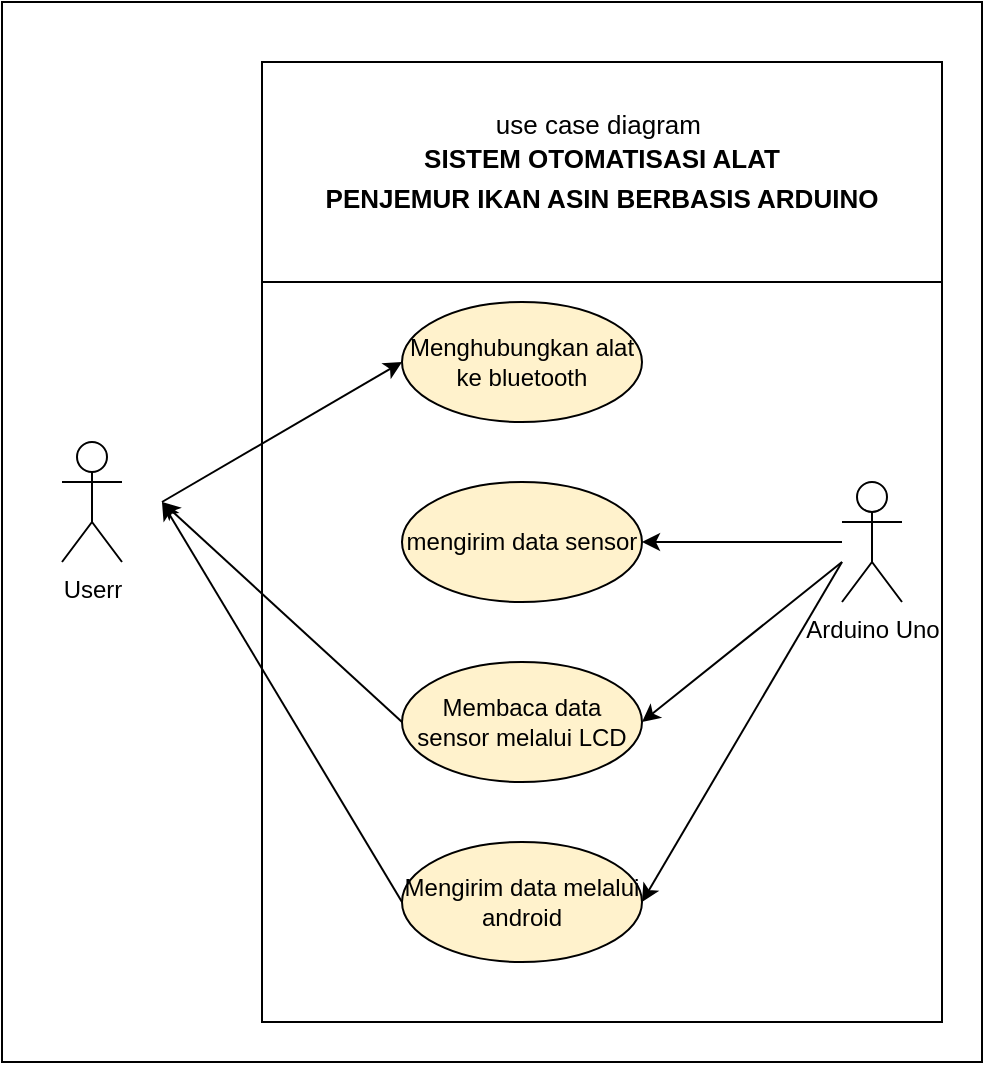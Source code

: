 <mxfile version="14.7.4" type="github">
  <diagram id="c0w3LG_GEWhb0oFGmLNv" name="Page-1">
    <mxGraphModel dx="1021" dy="579" grid="1" gridSize="10" guides="1" tooltips="1" connect="1" arrows="1" fold="1" page="1" pageScale="1" pageWidth="827" pageHeight="1169" math="0" shadow="0">
      <root>
        <mxCell id="0" />
        <mxCell id="1" parent="0" />
        <mxCell id="qmF7-Bl5wFrc3c5ChrHK-14" value="" style="rounded=0;whiteSpace=wrap;html=1;strokeColor=#000000;" parent="1" vertex="1">
          <mxGeometry x="190" y="40" width="490" height="530" as="geometry" />
        </mxCell>
        <mxCell id="qmF7-Bl5wFrc3c5ChrHK-11" value="" style="rounded=0;whiteSpace=wrap;html=1;strokeColor=#000000;" parent="1" vertex="1">
          <mxGeometry x="320" y="70" width="340" height="480" as="geometry" />
        </mxCell>
        <mxCell id="qmF7-Bl5wFrc3c5ChrHK-1" value="Menghubungkan alat ke bluetooth" style="ellipse;whiteSpace=wrap;html=1;fillColor=#fff2cc;" parent="1" vertex="1">
          <mxGeometry x="390" y="190" width="120" height="60" as="geometry" />
        </mxCell>
        <mxCell id="qmF7-Bl5wFrc3c5ChrHK-2" value="mengirim data sensor" style="ellipse;whiteSpace=wrap;html=1;fillColor=#fff2cc;" parent="1" vertex="1">
          <mxGeometry x="390" y="280" width="120" height="60" as="geometry" />
        </mxCell>
        <mxCell id="qmF7-Bl5wFrc3c5ChrHK-3" value="Membaca data sensor melalui LCD" style="ellipse;whiteSpace=wrap;html=1;fillColor=#fff2cc;" parent="1" vertex="1">
          <mxGeometry x="390" y="370" width="120" height="60" as="geometry" />
        </mxCell>
        <mxCell id="qmF7-Bl5wFrc3c5ChrHK-4" value="Userr" style="shape=umlActor;verticalLabelPosition=bottom;verticalAlign=top;html=1;outlineConnect=0;strokeColor=#000000;" parent="1" vertex="1">
          <mxGeometry x="220" y="260" width="30" height="60" as="geometry" />
        </mxCell>
        <mxCell id="qmF7-Bl5wFrc3c5ChrHK-5" value="Arduino Uno" style="shape=umlActor;verticalLabelPosition=bottom;verticalAlign=top;html=1;outlineConnect=0;strokeColor=#000000;" parent="1" vertex="1">
          <mxGeometry x="610" y="280" width="30" height="60" as="geometry" />
        </mxCell>
        <mxCell id="qmF7-Bl5wFrc3c5ChrHK-7" value="" style="endArrow=classic;html=1;entryX=0;entryY=0.5;entryDx=0;entryDy=0;" parent="1" target="qmF7-Bl5wFrc3c5ChrHK-1" edge="1">
          <mxGeometry width="50" height="50" relative="1" as="geometry">
            <mxPoint x="270" y="290" as="sourcePoint" />
            <mxPoint x="440" y="230" as="targetPoint" />
          </mxGeometry>
        </mxCell>
        <mxCell id="qmF7-Bl5wFrc3c5ChrHK-9" value="" style="endArrow=classic;html=1;entryX=1;entryY=0.5;entryDx=0;entryDy=0;" parent="1" source="qmF7-Bl5wFrc3c5ChrHK-5" target="qmF7-Bl5wFrc3c5ChrHK-2" edge="1">
          <mxGeometry width="50" height="50" relative="1" as="geometry">
            <mxPoint x="390" y="280" as="sourcePoint" />
            <mxPoint x="440" y="230" as="targetPoint" />
          </mxGeometry>
        </mxCell>
        <mxCell id="qmF7-Bl5wFrc3c5ChrHK-10" value="" style="endArrow=classic;html=1;exitX=0;exitY=0.5;exitDx=0;exitDy=0;" parent="1" source="qmF7-Bl5wFrc3c5ChrHK-3" edge="1">
          <mxGeometry width="50" height="50" relative="1" as="geometry">
            <mxPoint x="390" y="280" as="sourcePoint" />
            <mxPoint x="270" y="290" as="targetPoint" />
          </mxGeometry>
        </mxCell>
        <mxCell id="qmF7-Bl5wFrc3c5ChrHK-12" value="&lt;font style=&quot;font-size: 13px&quot;&gt;use case diagram&amp;nbsp;&lt;/font&gt;&lt;h1 align=&quot;center&quot; style=&quot;margin-top: 0cm ; line-height: 150% ; font-size: 13px&quot;&gt;&lt;span style=&quot;line-height: 150%&quot;&gt;&lt;font style=&quot;font-size: 13px&quot;&gt;SISTEM OTOMATISASI ALAT&lt;br&gt;PENJEMUR IKAN ASIN BERBASIS ARDUINO&lt;/font&gt;&lt;/span&gt;&lt;/h1&gt;" style="rounded=0;whiteSpace=wrap;html=1;strokeColor=#000000;" parent="1" vertex="1">
          <mxGeometry x="320" y="70" width="340" height="110" as="geometry" />
        </mxCell>
        <mxCell id="zFQN5-aGdfGuJyuEO0Wj-1" value="" style="endArrow=classic;html=1;entryX=1;entryY=0.5;entryDx=0;entryDy=0;" parent="1" target="qmF7-Bl5wFrc3c5ChrHK-3" edge="1">
          <mxGeometry width="50" height="50" relative="1" as="geometry">
            <mxPoint x="610" y="320" as="sourcePoint" />
            <mxPoint x="440" y="230" as="targetPoint" />
          </mxGeometry>
        </mxCell>
        <mxCell id="zFQN5-aGdfGuJyuEO0Wj-2" value="Mengirim data melalui android" style="ellipse;whiteSpace=wrap;html=1;fillColor=#fff2cc;" parent="1" vertex="1">
          <mxGeometry x="390" y="460" width="120" height="60" as="geometry" />
        </mxCell>
        <mxCell id="zFQN5-aGdfGuJyuEO0Wj-3" value="" style="endArrow=classic;html=1;entryX=1;entryY=0.5;entryDx=0;entryDy=0;" parent="1" target="zFQN5-aGdfGuJyuEO0Wj-2" edge="1">
          <mxGeometry width="50" height="50" relative="1" as="geometry">
            <mxPoint x="610" y="320" as="sourcePoint" />
            <mxPoint x="520" y="410" as="targetPoint" />
          </mxGeometry>
        </mxCell>
        <mxCell id="w2VeEJj2tJUS2bKLxk6b-6" value="" style="endArrow=classic;html=1;exitX=0;exitY=0.5;exitDx=0;exitDy=0;" edge="1" parent="1" source="zFQN5-aGdfGuJyuEO0Wj-2">
          <mxGeometry width="50" height="50" relative="1" as="geometry">
            <mxPoint x="410" y="400" as="sourcePoint" />
            <mxPoint x="270" y="290" as="targetPoint" />
          </mxGeometry>
        </mxCell>
      </root>
    </mxGraphModel>
  </diagram>
</mxfile>
